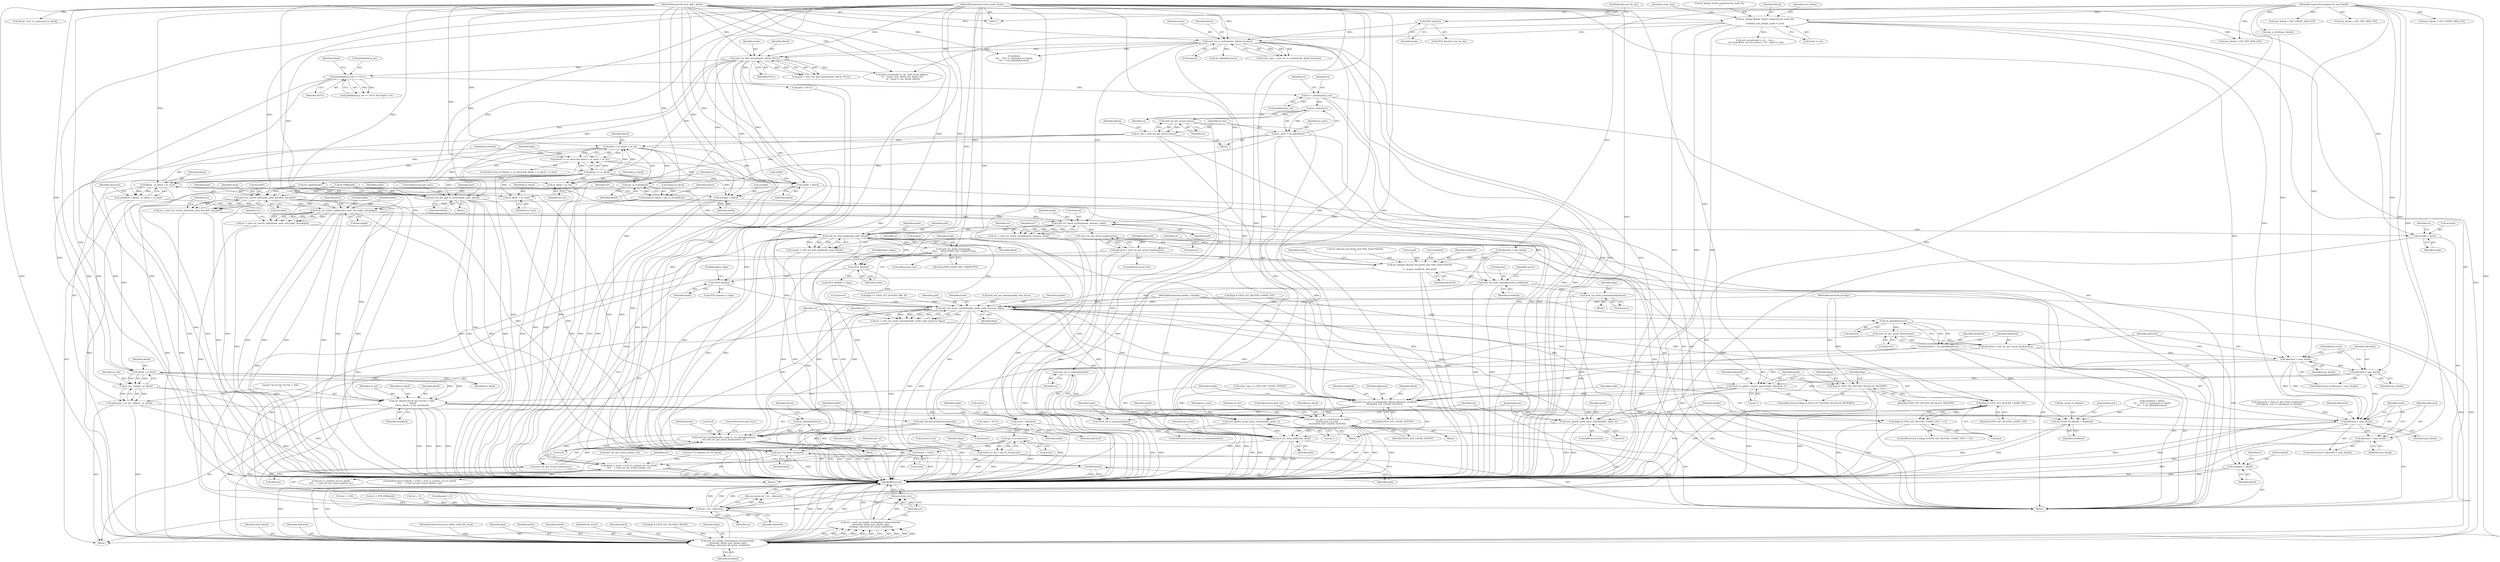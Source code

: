 digraph "0_linux_744692dc059845b2a3022119871846e74d4f6e11@array" {
"1000290" [label="(Call,ex = path[depth].p_ext)"];
"1000257" [label="(Call,path[depth].p_ext == NULL)"];
"1000235" [label="(Call,ext4_ext_find_extent(inode, iblock, NULL))"];
"1000178" [label="(Call,ext4_ext_in_cache(inode, iblock, &newex))"];
"1000160" [label="(Call,EXT4_I(inode))"];
"1000129" [label="(MethodParameterIn,struct inode *inode)"];
"1000169" [label="(Call,ext_debug(\"blocks %u/%u requested for inode %lu\n\",\n\t\t\tiblock, max_blocks, inode->i_ino))"];
"1000130" [label="(MethodParameterIn,ext4_lblk_t iblock)"];
"1000131" [label="(MethodParameterIn,unsigned int max_blocks)"];
"1000310" [label="(Call,ext_pblock(ex))"];
"1000308" [label="(Call,ee_start = ext_pblock(ex))"];
"1000330" [label="(Call,iblock - ee_block + ee_start)"];
"1000328" [label="(Call,newblock = iblock - ee_block + ee_start)"];
"1000342" [label="(Call,ext_debug(\"%u fit into %u:%d -> %llu\n\", iblock,\n\t\t\t\t\tee_block, ee_len, newblock))"];
"1000353" [label="(Call,ext4_ext_put_in_cache(inode, ee_block,\n\t\t\t\t\t\t\tee_len, ee_start,\n\t\t\t\t\t\t\tEXT4_EXT_CACHE_EXTENT))"];
"1000714" [label="(Call,ext4_ext_show_leaf(inode, path))"];
"1000737" [label="(Call,ext4_ext_drop_refs(path))"];
"1000739" [label="(Call,kfree(path))"];
"1000362" [label="(Call,ext4_ext_handle_uninitialized_extents(handle,\n\t\t\t\t\tinode, iblock, max_blocks, path,\n\t\t\t\t\tflags, allocated, bh_result, newblock))"];
"1000360" [label="(Call,ret = ext4_ext_handle_uninitialized_extents(handle,\n\t\t\t\t\tinode, iblock, max_blocks, path,\n\t\t\t\t\tflags, allocated, bh_result, newblock))"];
"1000372" [label="(Return,return ret;)"];
"1000728" [label="(Call,bh_result->b_blocknr = newblock)"];
"1000339" [label="(Call,iblock - ee_block)"];
"1000337" [label="(Call,ee_len - (iblock - ee_block))"];
"1000335" [label="(Call,allocated = ee_len - (iblock - ee_block))"];
"1000708" [label="(Call,allocated > max_blocks)"];
"1000711" [label="(Call,allocated = max_blocks)"];
"1000742" [label="(Call,err ? err : allocated)"];
"1000741" [label="(Return,return err ? err : allocated;)"];
"1000332" [label="(Call,ee_block + ee_start)"];
"1000315" [label="(Call,ext4_ext_get_actual_len(ex))"];
"1000313" [label="(Call,ee_len = ext4_ext_get_actual_len(ex))"];
"1000322" [label="(Call,iblock < ee_block + ee_len)"];
"1000318" [label="(Call,iblock >= ee_block && iblock < ee_block + ee_len)"];
"1000381" [label="(Call,ext4_ext_put_gap_in_cache(inode, path, iblock))"];
"1000386" [label="(Call,ar.lleft = iblock)"];
"1000393" [label="(Call,ext4_ext_search_left(inode, path, &ar.lleft, &ar.pleft))"];
"1000391" [label="(Call,err = ext4_ext_search_left(inode, path, &ar.lleft, &ar.pleft))"];
"1000414" [label="(Call,ext4_ext_search_right(inode, path, &ar.lright, &ar.pright))"];
"1000412" [label="(Call,err = ext4_ext_search_right(inode, path, &ar.lright, &ar.pright))"];
"1000466" [label="(Call,ext4_ext_check_overlap(inode, &newex, path))"];
"1000464" [label="(Call,err = ext4_ext_check_overlap(inode, &newex, path))"];
"1000475" [label="(Call,ext4_ext_get_actual_len(&newex))"];
"1000473" [label="(Call,allocated = ext4_ext_get_actual_len(&newex))"];
"1000500" [label="(Call,ar.len = allocated)"];
"1000548" [label="(Call,cpu_to_le16(ar.len))"];
"1000544" [label="(Call,newex.ee_len = cpu_to_le16(ar.len))"];
"1000595" [label="(Call,iblock + ar.len > le32_to_cpu(last_ex->ee_block)\n\t\t\t\t\t    + ext4_ext_get_actual_len(last_ex))"];
"1000596" [label="(Call,iblock + ar.len)"];
"1000533" [label="(Call,ext_debug(\"allocate new block: goal %llu, found %llu/%u\n\",\n\t\t  ar.goal, newblock, allocated))"];
"1000540" [label="(Call,ext4_ext_store_pblock(&newex, newblock))"];
"1000557" [label="(Call,ext4_ext_mark_uninitialized(&newex))"];
"1000633" [label="(Call,ext4_ext_insert_extent(handle, inode, path, &newex, flags))"];
"1000631" [label="(Call,err = ext4_ext_insert_extent(handle, inode, path, &newex, flags))"];
"1000643" [label="(Call,ext4_discard_preallocations(inode))"];
"1000645" [label="(Call,ext4_free_blocks(handle, inode, 0, ext_pblock(&newex),\n\t\t\t\t ext4_ext_get_actual_len(&newex), 0))"];
"1000649" [label="(Call,ext_pblock(&newex))"];
"1000652" [label="(Call,ext4_ext_get_actual_len(&newex))"];
"1000659" [label="(Call,ext_pblock(&newex))"];
"1000657" [label="(Call,newblock = ext_pblock(&newex))"];
"1000691" [label="(Call,ext4_ext_put_in_cache(inode, iblock, allocated, newblock,\n\t\t\t\t\t\tEXT4_EXT_CACHE_EXTENT))"];
"1000697" [label="(Call,ext4_update_inode_fsync_trans(handle, inode, 1))"];
"1000664" [label="(Call,ext4_ext_get_actual_len(&newex))"];
"1000662" [label="(Call,allocated = ext4_ext_get_actual_len(&newex))"];
"1000668" [label="(Call,allocated > max_blocks)"];
"1000671" [label="(Call,allocated = max_blocks)"];
"1000680" [label="(Call,ext4_da_update_reserve_space(inode, allocated, 1))"];
"1000702" [label="(Call,ext4_update_inode_fsync_trans(handle, inode, 0))"];
"1000677" [label="(Call,flags & EXT4_GET_BLOCKS_DELALLOC_RESERVE)"];
"1000686" [label="(Call,flags & EXT4_GET_BLOCKS_UNINIT_EXT)"];
"1000685" [label="(Call,(flags & EXT4_GET_BLOCKS_UNINIT_EXT) == 0)"];
"1000482" [label="(Call,ar.inode = inode)"];
"1000491" [label="(Call,ext4_ext_find_goal(inode, path, iblock))"];
"1000487" [label="(Call,ar.goal = ext4_ext_find_goal(inode, path, iblock))"];
"1000495" [label="(Call,ar.logical = iblock)"];
"1000573" [label="(Call,ext4_set_inode_state(inode,\n \t\t\t\t\t\t     EXT4_STATE_DIO_UNWRITTEN))"];
"1000580" [label="(Call,EXT4_I(inode))"];
"1000610" [label="(Call,EXT4_I(inode))"];
"1000407" [label="(Call,ar.lright = iblock)"];
"1000456" [label="(Call,cpu_to_le32(iblock))"];
"1000452" [label="(Call,newex.ee_block = cpu_to_le32(iblock))"];
"1000324" [label="(Call,ee_block + ee_len)"];
"1000350" [label="(Call,ext4_ext_is_uninitialized(ex))"];
"1000349" [label="(Call,!ext4_ext_is_uninitialized(ex))"];
"1000697" [label="(Call,ext4_update_inode_fsync_trans(handle, inode, 1))"];
"1000678" [label="(Identifier,flags)"];
"1000611" [label="(Identifier,inode)"];
"1000263" [label="(Identifier,NULL)"];
"1000612" [label="(FieldIdentifier,i_flags)"];
"1000501" [label="(Call,ar.len)"];
"1000598" [label="(Call,ar.len)"];
"1000357" [label="(Identifier,ee_start)"];
"1000644" [label="(Identifier,inode)"];
"1000673" [label="(Identifier,max_blocks)"];
"1000371" [label="(Identifier,newblock)"];
"1000393" [label="(Call,ext4_ext_search_left(inode, path, &ar.lleft, &ar.pleft))"];
"1000645" [label="(Call,ext4_free_blocks(handle, inode, 0, ext_pblock(&newex),\n\t\t\t\t ext4_ext_get_actual_len(&newex), 0))"];
"1000161" [label="(Identifier,inode)"];
"1000707" [label="(ControlStructure,if (allocated > max_blocks))"];
"1000384" [label="(Identifier,iblock)"];
"1000392" [label="(Identifier,err)"];
"1000257" [label="(Call,path[depth].p_ext == NULL)"];
"1000482" [label="(Call,ar.inode = inode)"];
"1000320" [label="(Identifier,iblock)"];
"1000484" [label="(Identifier,ar)"];
"1000604" [label="(Identifier,last_ex)"];
"1000538" [label="(Identifier,newblock)"];
"1000639" [label="(Identifier,flags)"];
"1000176" [label="(Call,cache_type = ext4_ext_in_cache(inode, iblock, &newex))"];
"1000360" [label="(Call,ret = ext4_ext_handle_uninitialized_extents(handle,\n\t\t\t\t\tinode, iblock, max_blocks, path,\n\t\t\t\t\tflags, allocated, bh_result, newblock))"];
"1000682" [label="(Identifier,allocated)"];
"1000686" [label="(Call,flags & EXT4_GET_BLOCKS_UNINIT_EXT)"];
"1000179" [label="(Identifier,inode)"];
"1000394" [label="(Identifier,inode)"];
"1000542" [label="(Identifier,newex)"];
"1000654" [label="(Identifier,newex)"];
"1000656" [label="(ControlStructure,goto out2;)"];
"1000291" [label="(Identifier,ex)"];
"1000437" [label="(Call,max_blocks = EXT_INIT_MAX_LEN)"];
"1000292" [label="(Call,path[depth].p_ext)"];
"1000691" [label="(Call,ext4_ext_put_in_cache(inode, iblock, allocated, newblock,\n\t\t\t\t\t\tEXT4_EXT_CACHE_EXTENT))"];
"1000473" [label="(Call,allocated = ext4_ext_get_actual_len(&newex))"];
"1000377" [label="(Identifier,flags)"];
"1000609" [label="(Call,EXT4_I(inode)->i_flags)"];
"1000407" [label="(Call,ar.lright = iblock)"];
"1000698" [label="(Identifier,handle)"];
"1000704" [label="(Identifier,inode)"];
"1000345" [label="(Identifier,ee_block)"];
"1000134" [label="(Block,)"];
"1000391" [label="(Call,err = ext4_ext_search_left(inode, path, &ar.lleft, &ar.pleft))"];
"1000390" [label="(Identifier,iblock)"];
"1000396" [label="(Call,&ar.lleft)"];
"1000471" [label="(ControlStructure,if (err))"];
"1000504" [label="(Identifier,allocated)"];
"1000699" [label="(Identifier,inode)"];
"1000689" [label="(Literal,0)"];
"1000366" [label="(Identifier,max_blocks)"];
"1000426" [label="(Identifier,err)"];
"1000278" [label="(Call,err = -EIO)"];
"1000172" [label="(Identifier,max_blocks)"];
"1000677" [label="(Call,flags & EXT4_GET_BLOCKS_DELALLOC_RESERVE)"];
"1000344" [label="(Identifier,iblock)"];
"1000703" [label="(Identifier,handle)"];
"1000369" [label="(Identifier,allocated)"];
"1000582" [label="(FieldIdentifier,i_flags)"];
"1000487" [label="(Call,ar.goal = ext4_ext_find_goal(inode, path, iblock))"];
"1000349" [label="(Call,!ext4_ext_is_uninitialized(ex))"];
"1000652" [label="(Call,ext4_ext_get_actual_len(&newex))"];
"1000327" [label="(Block,)"];
"1000663" [label="(Identifier,allocated)"];
"1000534" [label="(Literal,\"allocate new block: goal %llu, found %llu/%u\n\")"];
"1000356" [label="(Identifier,ee_len)"];
"1000508" [label="(Identifier,inode)"];
"1000479" [label="(Call,allocated = max_blocks)"];
"1000495" [label="(Call,ar.logical = iblock)"];
"1000716" [label="(Identifier,path)"];
"1000380" [label="(Block,)"];
"1000540" [label="(Call,ext4_ext_store_pblock(&newex, newblock))"];
"1000549" [label="(Call,ar.len)"];
"1000449" [label="(Call,max_blocks = EXT_UNINIT_MAX_LEN)"];
"1000594" [label="(ControlStructure,if (iblock + ar.len > le32_to_cpu(last_ex->ee_block)\n\t\t\t\t\t    + ext4_ext_get_actual_len(last_ex)))"];
"1000580" [label="(Call,EXT4_I(inode))"];
"1000361" [label="(Identifier,ret)"];
"1000493" [label="(Identifier,path)"];
"1000657" [label="(Call,newblock = ext_pblock(&newex))"];
"1000676" [label="(ControlStructure,if (flags & EXT4_GET_BLOCKS_DELALLOC_RESERVE))"];
"1000702" [label="(Call,ext4_update_inode_fsync_trans(handle, inode, 0))"];
"1000497" [label="(Identifier,ar)"];
"1000595" [label="(Call,iblock + ar.len > le32_to_cpu(last_ex->ee_block)\n\t\t\t\t\t    + ext4_ext_get_actual_len(last_ex))"];
"1000382" [label="(Identifier,inode)"];
"1000430" [label="(Call,max_blocks > EXT_INIT_MAX_LEN)"];
"1000736" [label="(Block,)"];
"1000340" [label="(Identifier,iblock)"];
"1000373" [label="(Identifier,ret)"];
"1000693" [label="(Identifier,iblock)"];
"1000732" [label="(Identifier,newblock)"];
"1000243" [label="(Call,err = PTR_ERR(path))"];
"1000649" [label="(Call,ext_pblock(&newex))"];
"1000475" [label="(Call,ext4_ext_get_actual_len(&newex))"];
"1000132" [label="(MethodParameterIn,struct buffer_head *bh_result)"];
"1000679" [label="(Identifier,EXT4_GET_BLOCKS_DELALLOC_RESERVE)"];
"1000636" [label="(Identifier,path)"];
"1000177" [label="(Identifier,cache_type)"];
"1000328" [label="(Call,newblock = iblock - ee_block + ee_start)"];
"1000687" [label="(Identifier,flags)"];
"1000635" [label="(Identifier,inode)"];
"1000499" [label="(Identifier,iblock)"];
"1000669" [label="(Identifier,allocated)"];
"1000170" [label="(Literal,\"blocks %u/%u requested for inode %lu\n\")"];
"1000339" [label="(Call,iblock - ee_block)"];
"1000236" [label="(Identifier,inode)"];
"1000647" [label="(Identifier,inode)"];
"1000541" [label="(Call,&newex)"];
"1000660" [label="(Call,&newex)"];
"1000309" [label="(Identifier,ee_start)"];
"1000535" [label="(Call,ar.goal)"];
"1000367" [label="(Identifier,path)"];
"1000456" [label="(Call,cpu_to_le32(iblock))"];
"1000681" [label="(Identifier,inode)"];
"1000574" [label="(Identifier,inode)"];
"1000671" [label="(Call,allocated = max_blocks)"];
"1000299" [label="(Block,)"];
"1000364" [label="(Identifier,inode)"];
"1000290" [label="(Call,ex = path[depth].p_ext)"];
"1000714" [label="(Call,ext4_ext_show_leaf(inode, path))"];
"1000329" [label="(Identifier,newblock)"];
"1000131" [label="(MethodParameterIn,unsigned int max_blocks)"];
"1000205" [label="(Call,newblock = iblock\n\t\t\t\t   - le32_to_cpu(newex.ee_block)\n\t\t\t\t   + ext_pblock(&newex))"];
"1000709" [label="(Identifier,allocated)"];
"1000742" [label="(Call,err ? err : allocated)"];
"1000412" [label="(Call,err = ext4_ext_search_right(inode, path, &ar.lright, &ar.pright))"];
"1000464" [label="(Call,err = ext4_ext_check_overlap(inode, &newex, path))"];
"1000363" [label="(Identifier,handle)"];
"1000318" [label="(Call,iblock >= ee_block && iblock < ee_block + ee_len)"];
"1000417" [label="(Call,&ar.lright)"];
"1000530" [label="(Call,!newblock)"];
"1000323" [label="(Identifier,iblock)"];
"1000523" [label="(Call,ext4_mb_new_blocks(handle, &ar, &err))"];
"1000350" [label="(Call,ext4_ext_is_uninitialized(ex))"];
"1000483" [label="(Call,ar.inode)"];
"1000572" [label="(ControlStructure,else)"];
"1000381" [label="(Call,ext4_ext_put_gap_in_cache(inode, path, iblock))"];
"1000385" [label="(ControlStructure,goto out2;)"];
"1000695" [label="(Identifier,newblock)"];
"1000359" [label="(ControlStructure,goto out;)"];
"1000346" [label="(Identifier,ee_len)"];
"1000411" [label="(Identifier,iblock)"];
"1000233" [label="(Call,path = ext4_ext_find_extent(inode, iblock, NULL))"];
"1000746" [label="(MethodReturn,int)"];
"1000715" [label="(Identifier,inode)"];
"1000597" [label="(Identifier,iblock)"];
"1000343" [label="(Literal,\"%u fit into %u:%d -> %llu\n\")"];
"1000575" [label="(Identifier,EXT4_STATE_DIO_UNWRITTEN)"];
"1000313" [label="(Call,ee_len = ext4_ext_get_actual_len(ex))"];
"1000452" [label="(Call,newex.ee_block = cpu_to_le32(iblock))"];
"1000557" [label="(Call,ext4_ext_mark_uninitialized(&newex))"];
"1000488" [label="(Call,ar.goal)"];
"1000579" [label="(Call,EXT4_I(inode)->i_flags)"];
"1000362" [label="(Call,ext4_ext_handle_uninitialized_extents(handle,\n\t\t\t\t\tinode, iblock, max_blocks, path,\n\t\t\t\t\tflags, allocated, bh_result, newblock))"];
"1000643" [label="(Call,ext4_discard_preallocations(inode))"];
"1000207" [label="(Call,iblock\n\t\t\t\t   - le32_to_cpu(newex.ee_block)\n\t\t\t\t   + ext_pblock(&newex))"];
"1000235" [label="(Call,ext4_ext_find_extent(inode, iblock, NULL))"];
"1000596" [label="(Call,iblock + ar.len)"];
"1000237" [label="(Identifier,iblock)"];
"1000332" [label="(Call,ee_block + ee_start)"];
"1000743" [label="(Identifier,err)"];
"1000421" [label="(Call,&ar.pright)"];
"1000298" [label="(Identifier,ex)"];
"1000333" [label="(Identifier,ee_block)"];
"1000468" [label="(Call,&newex)"];
"1000342" [label="(Call,ext_debug(\"%u fit into %u:%d -> %llu\n\", iblock,\n\t\t\t\t\tee_block, ee_len, newblock))"];
"1000474" [label="(Identifier,allocated)"];
"1000387" [label="(Call,ar.lleft)"];
"1000646" [label="(Identifier,handle)"];
"1000400" [label="(Call,&ar.pleft)"];
"1000634" [label="(Identifier,handle)"];
"1000160" [label="(Call,EXT4_I(inode))"];
"1000268" [label="(Call,ext4_error(inode->i_sb, \"bad extent address \"\n\t\t\t   \"inode: %lu, iblock: %d, depth: %d\",\n\t\t\t   inode->i_ino, iblock, depth))"];
"1000354" [label="(Identifier,inode)"];
"1000240" [label="(Call,IS_ERR(path))"];
"1000217" [label="(Call,allocated = ext4_ext_get_actual_len(&newex) -\n\t\t\t\t\t(iblock - le32_to_cpu(newex.ee_block)))"];
"1000324" [label="(Call,ee_block + ee_len)"];
"1000688" [label="(Identifier,EXT4_GET_BLOCKS_UNINIT_EXT)"];
"1000739" [label="(Call,kfree(path))"];
"1000470" [label="(Identifier,path)"];
"1000129" [label="(MethodParameterIn,struct inode *inode)"];
"1000128" [label="(MethodParameterIn,handle_t *handle)"];
"1000667" [label="(ControlStructure,if (allocated > max_blocks))"];
"1000352" [label="(Block,)"];
"1000370" [label="(Identifier,bh_result)"];
"1000659" [label="(Call,ext_pblock(&newex))"];
"1000494" [label="(Identifier,iblock)"];
"1000492" [label="(Identifier,inode)"];
"1000457" [label="(Identifier,iblock)"];
"1000311" [label="(Identifier,ex)"];
"1000690" [label="(Block,)"];
"1000201" [label="(Call,cache_type == EXT4_EXT_CACHE_EXTENT)"];
"1000413" [label="(Identifier,err)"];
"1000315" [label="(Call,ext4_ext_get_actual_len(ex))"];
"1000708" [label="(Call,allocated > max_blocks)"];
"1000317" [label="(ControlStructure,if (iblock >= ee_block && iblock < ee_block + ee_len))"];
"1000606" [label="(Call,ext4_ext_get_actual_len(last_ex))"];
"1000622" [label="(Call,ext4_error(inode->i_sb, __func__,\n\t\t\t\t\"inode#%lu, eh->eh_entries = 0!\", inode->i_ino))"];
"1000130" [label="(MethodParameterIn,ext4_lblk_t iblock)"];
"1000711" [label="(Call,allocated = max_blocks)"];
"1000741" [label="(Return,return err ? err : allocated;)"];
"1000395" [label="(Identifier,path)"];
"1000169" [label="(Call,ext_debug(\"blocks %u/%u requested for inode %lu\n\",\n\t\t\tiblock, max_blocks, inode->i_ino))"];
"1000641" [label="(Identifier,err)"];
"1000496" [label="(Call,ar.logical)"];
"1000247" [label="(Call,path = NULL)"];
"1000642" [label="(Block,)"];
"1000558" [label="(Call,&newex)"];
"1000256" [label="(Call,path[depth].p_ext == NULL && depth != 0)"];
"1000668" [label="(Call,allocated > max_blocks)"];
"1000136" [label="(Call,*path = NULL)"];
"1000712" [label="(Identifier,allocated)"];
"1000692" [label="(Identifier,inode)"];
"1000648" [label="(Literal,0)"];
"1000358" [label="(Identifier,EXT4_EXT_CACHE_EXTENT)"];
"1000553" [label="(Call,flags & EXT4_GET_BLOCKS_UNINIT_EXT)"];
"1000181" [label="(Call,&newex)"];
"1000314" [label="(Identifier,ee_len)"];
"1000713" [label="(Identifier,max_blocks)"];
"1000545" [label="(Call,newex.ee_len)"];
"1000330" [label="(Call,iblock - ee_block + ee_start)"];
"1000338" [label="(Identifier,ee_len)"];
"1000737" [label="(Call,ext4_ext_drop_refs(path))"];
"1000322" [label="(Call,iblock < ee_block + ee_len)"];
"1000729" [label="(Call,bh_result->b_blocknr)"];
"1000159" [label="(Call,EXT4_I(inode)->cur_aio_dio)"];
"1000443" [label="(Call,max_blocks > EXT_UNINIT_MAX_LEN)"];
"1000472" [label="(Identifier,err)"];
"1000348" [label="(ControlStructure,if (!ext4_ext_is_uninitialized(ex)))"];
"1000655" [label="(Literal,0)"];
"1000738" [label="(Identifier,path)"];
"1000310" [label="(Call,ext_pblock(ex))"];
"1000650" [label="(Call,&newex)"];
"1000466" [label="(Call,ext4_ext_check_overlap(inode, &newex, path))"];
"1000633" [label="(Call,ext4_ext_insert_extent(handle, inode, path, &newex, flags))"];
"1000467" [label="(Identifier,inode)"];
"1000700" [label="(Literal,1)"];
"1000325" [label="(Identifier,ee_block)"];
"1000180" [label="(Identifier,iblock)"];
"1000581" [label="(Identifier,inode)"];
"1000223" [label="(Call,iblock - le32_to_cpu(newex.ee_block))"];
"1000728" [label="(Call,bh_result->b_blocknr = newblock)"];
"1000453" [label="(Call,newex.ee_block)"];
"1000253" [label="(Call,ext_depth(inode))"];
"1000665" [label="(Call,&newex)"];
"1000351" [label="(Identifier,ex)"];
"1000460" [label="(Identifier,newex)"];
"1000476" [label="(Call,&newex)"];
"1000680" [label="(Call,ext4_da_update_reserve_space(inode, allocated, 1))"];
"1000653" [label="(Call,&newex)"];
"1000486" [label="(Identifier,inode)"];
"1000543" [label="(Identifier,newblock)"];
"1000683" [label="(Literal,1)"];
"1000546" [label="(Identifier,newex)"];
"1000491" [label="(Call,ext4_ext_find_goal(inode, path, iblock))"];
"1000601" [label="(Call,le32_to_cpu(last_ex->ee_block)\n\t\t\t\t\t    + ext4_ext_get_actual_len(last_ex))"];
"1000705" [label="(Literal,0)"];
"1000539" [label="(Identifier,allocated)"];
"1000331" [label="(Identifier,iblock)"];
"1000326" [label="(Identifier,ee_len)"];
"1000386" [label="(Call,ar.lleft = iblock)"];
"1000265" [label="(Identifier,depth)"];
"1000745" [label="(Identifier,allocated)"];
"1000365" [label="(Identifier,iblock)"];
"1000554" [label="(Identifier,flags)"];
"1000162" [label="(FieldIdentifier,cur_aio_dio)"];
"1000415" [label="(Identifier,inode)"];
"1000696" [label="(Identifier,EXT4_EXT_CACHE_EXTENT)"];
"1000562" [label="(Identifier,flags)"];
"1000706" [label="(JumpTarget,out:)"];
"1000416" [label="(Identifier,path)"];
"1000465" [label="(Identifier,err)"];
"1000637" [label="(Call,&newex)"];
"1000500" [label="(Call,ar.len = allocated)"];
"1000214" [label="(Call,ext_pblock(&newex))"];
"1000664" [label="(Call,ext4_ext_get_actual_len(&newex))"];
"1000675" [label="(Identifier,bh_result)"];
"1000672" [label="(Identifier,allocated)"];
"1000662" [label="(Call,allocated = ext4_ext_get_actual_len(&newex))"];
"1000334" [label="(Identifier,ee_start)"];
"1000701" [label="(ControlStructure,else)"];
"1000383" [label="(Identifier,path)"];
"1000556" [label="(Block,)"];
"1000489" [label="(Identifier,ar)"];
"1000602" [label="(Call,le32_to_cpu(last_ex->ee_block))"];
"1000685" [label="(Call,(flags & EXT4_GET_BLOCKS_UNINIT_EXT) == 0)"];
"1000670" [label="(Identifier,max_blocks)"];
"1000502" [label="(Identifier,ar)"];
"1000258" [label="(Call,path[depth].p_ext)"];
"1000133" [label="(MethodParameterIn,int flags)"];
"1000408" [label="(Call,ar.lright)"];
"1000372" [label="(Return,return ret;)"];
"1000178" [label="(Call,ext4_ext_in_cache(inode, iblock, &newex))"];
"1000533" [label="(Call,ext_debug(\"allocate new block: goal %llu, found %llu/%u\n\",\n\t\t  ar.goal, newblock, allocated))"];
"1000341" [label="(Identifier,ee_block)"];
"1000631" [label="(Call,err = ext4_ext_insert_extent(handle, inode, path, &newex, flags))"];
"1000462" [label="(Call,cpu_to_le16(max_blocks))"];
"1000173" [label="(Call,inode->i_ino)"];
"1000632" [label="(Identifier,err)"];
"1000658" [label="(Identifier,newblock)"];
"1000694" [label="(Identifier,allocated)"];
"1000548" [label="(Call,cpu_to_le16(ar.len))"];
"1000238" [label="(Identifier,NULL)"];
"1000733" [label="(JumpTarget,out2:)"];
"1000544" [label="(Call,newex.ee_len = cpu_to_le16(ar.len))"];
"1000308" [label="(Call,ee_start = ext_pblock(ex))"];
"1000573" [label="(Call,ext4_set_inode_state(inode,\n \t\t\t\t\t\t     EXT4_STATE_DIO_UNWRITTEN))"];
"1000347" [label="(Identifier,newblock)"];
"1000337" [label="(Call,ee_len - (iblock - ee_block))"];
"1000355" [label="(Identifier,ee_block)"];
"1000335" [label="(Call,allocated = ee_len - (iblock - ee_block))"];
"1000145" [label="(Call,err = 0)"];
"1000193" [label="(Call,flags & EXT4_GET_BLOCKS_CREATE)"];
"1000414" [label="(Call,ext4_ext_search_right(inode, path, &ar.lright, &ar.pright))"];
"1000316" [label="(Identifier,ex)"];
"1000319" [label="(Call,iblock >= ee_block)"];
"1000710" [label="(Identifier,max_blocks)"];
"1000152" [label="(Call,allocated = 0)"];
"1000718" [label="(Identifier,bh_result)"];
"1000353" [label="(Call,ext4_ext_put_in_cache(inode, ee_block,\n\t\t\t\t\t\t\tee_len, ee_start,\n\t\t\t\t\t\t\tEXT4_EXT_CACHE_EXTENT))"];
"1000336" [label="(Identifier,allocated)"];
"1000561" [label="(Call,flags == EXT4_GET_BLOCKS_PRE_IO)"];
"1000684" [label="(ControlStructure,if ((flags & EXT4_GET_BLOCKS_UNINIT_EXT) == 0))"];
"1000744" [label="(Identifier,err)"];
"1000171" [label="(Identifier,iblock)"];
"1000610" [label="(Call,EXT4_I(inode))"];
"1000368" [label="(Identifier,flags)"];
"1000740" [label="(Identifier,path)"];
"1000405" [label="(Identifier,err)"];
"1000290" -> "1000134"  [label="AST: "];
"1000290" -> "1000292"  [label="CFG: "];
"1000291" -> "1000290"  [label="AST: "];
"1000292" -> "1000290"  [label="AST: "];
"1000298" -> "1000290"  [label="CFG: "];
"1000290" -> "1000746"  [label="DDG: "];
"1000290" -> "1000746"  [label="DDG: "];
"1000257" -> "1000290"  [label="DDG: "];
"1000290" -> "1000310"  [label="DDG: "];
"1000257" -> "1000256"  [label="AST: "];
"1000257" -> "1000263"  [label="CFG: "];
"1000258" -> "1000257"  [label="AST: "];
"1000263" -> "1000257"  [label="AST: "];
"1000265" -> "1000257"  [label="CFG: "];
"1000256" -> "1000257"  [label="CFG: "];
"1000257" -> "1000746"  [label="DDG: "];
"1000257" -> "1000746"  [label="DDG: "];
"1000257" -> "1000256"  [label="DDG: "];
"1000257" -> "1000256"  [label="DDG: "];
"1000235" -> "1000257"  [label="DDG: "];
"1000235" -> "1000233"  [label="AST: "];
"1000235" -> "1000238"  [label="CFG: "];
"1000236" -> "1000235"  [label="AST: "];
"1000237" -> "1000235"  [label="AST: "];
"1000238" -> "1000235"  [label="AST: "];
"1000233" -> "1000235"  [label="CFG: "];
"1000235" -> "1000746"  [label="DDG: "];
"1000235" -> "1000746"  [label="DDG: "];
"1000235" -> "1000233"  [label="DDG: "];
"1000235" -> "1000233"  [label="DDG: "];
"1000235" -> "1000233"  [label="DDG: "];
"1000178" -> "1000235"  [label="DDG: "];
"1000178" -> "1000235"  [label="DDG: "];
"1000129" -> "1000235"  [label="DDG: "];
"1000130" -> "1000235"  [label="DDG: "];
"1000235" -> "1000247"  [label="DDG: "];
"1000235" -> "1000253"  [label="DDG: "];
"1000235" -> "1000268"  [label="DDG: "];
"1000235" -> "1000319"  [label="DDG: "];
"1000235" -> "1000381"  [label="DDG: "];
"1000235" -> "1000386"  [label="DDG: "];
"1000235" -> "1000407"  [label="DDG: "];
"1000235" -> "1000456"  [label="DDG: "];
"1000178" -> "1000176"  [label="AST: "];
"1000178" -> "1000181"  [label="CFG: "];
"1000179" -> "1000178"  [label="AST: "];
"1000180" -> "1000178"  [label="AST: "];
"1000181" -> "1000178"  [label="AST: "];
"1000176" -> "1000178"  [label="CFG: "];
"1000178" -> "1000746"  [label="DDG: "];
"1000178" -> "1000746"  [label="DDG: "];
"1000178" -> "1000746"  [label="DDG: "];
"1000178" -> "1000176"  [label="DDG: "];
"1000178" -> "1000176"  [label="DDG: "];
"1000178" -> "1000176"  [label="DDG: "];
"1000160" -> "1000178"  [label="DDG: "];
"1000129" -> "1000178"  [label="DDG: "];
"1000169" -> "1000178"  [label="DDG: "];
"1000130" -> "1000178"  [label="DDG: "];
"1000178" -> "1000207"  [label="DDG: "];
"1000178" -> "1000214"  [label="DDG: "];
"1000178" -> "1000466"  [label="DDG: "];
"1000178" -> "1000714"  [label="DDG: "];
"1000160" -> "1000159"  [label="AST: "];
"1000160" -> "1000161"  [label="CFG: "];
"1000161" -> "1000160"  [label="AST: "];
"1000162" -> "1000160"  [label="CFG: "];
"1000129" -> "1000160"  [label="DDG: "];
"1000129" -> "1000127"  [label="AST: "];
"1000129" -> "1000746"  [label="DDG: "];
"1000129" -> "1000253"  [label="DDG: "];
"1000129" -> "1000353"  [label="DDG: "];
"1000129" -> "1000362"  [label="DDG: "];
"1000129" -> "1000381"  [label="DDG: "];
"1000129" -> "1000393"  [label="DDG: "];
"1000129" -> "1000414"  [label="DDG: "];
"1000129" -> "1000466"  [label="DDG: "];
"1000129" -> "1000482"  [label="DDG: "];
"1000129" -> "1000491"  [label="DDG: "];
"1000129" -> "1000573"  [label="DDG: "];
"1000129" -> "1000580"  [label="DDG: "];
"1000129" -> "1000610"  [label="DDG: "];
"1000129" -> "1000633"  [label="DDG: "];
"1000129" -> "1000643"  [label="DDG: "];
"1000129" -> "1000645"  [label="DDG: "];
"1000129" -> "1000680"  [label="DDG: "];
"1000129" -> "1000691"  [label="DDG: "];
"1000129" -> "1000697"  [label="DDG: "];
"1000129" -> "1000702"  [label="DDG: "];
"1000129" -> "1000714"  [label="DDG: "];
"1000169" -> "1000134"  [label="AST: "];
"1000169" -> "1000173"  [label="CFG: "];
"1000170" -> "1000169"  [label="AST: "];
"1000171" -> "1000169"  [label="AST: "];
"1000172" -> "1000169"  [label="AST: "];
"1000173" -> "1000169"  [label="AST: "];
"1000177" -> "1000169"  [label="CFG: "];
"1000169" -> "1000746"  [label="DDG: "];
"1000169" -> "1000746"  [label="DDG: "];
"1000169" -> "1000746"  [label="DDG: "];
"1000130" -> "1000169"  [label="DDG: "];
"1000131" -> "1000169"  [label="DDG: "];
"1000169" -> "1000268"  [label="DDG: "];
"1000169" -> "1000362"  [label="DDG: "];
"1000169" -> "1000430"  [label="DDG: "];
"1000169" -> "1000622"  [label="DDG: "];
"1000169" -> "1000708"  [label="DDG: "];
"1000130" -> "1000127"  [label="AST: "];
"1000130" -> "1000746"  [label="DDG: "];
"1000130" -> "1000207"  [label="DDG: "];
"1000130" -> "1000223"  [label="DDG: "];
"1000130" -> "1000268"  [label="DDG: "];
"1000130" -> "1000319"  [label="DDG: "];
"1000130" -> "1000322"  [label="DDG: "];
"1000130" -> "1000330"  [label="DDG: "];
"1000130" -> "1000339"  [label="DDG: "];
"1000130" -> "1000342"  [label="DDG: "];
"1000130" -> "1000362"  [label="DDG: "];
"1000130" -> "1000381"  [label="DDG: "];
"1000130" -> "1000386"  [label="DDG: "];
"1000130" -> "1000407"  [label="DDG: "];
"1000130" -> "1000456"  [label="DDG: "];
"1000130" -> "1000491"  [label="DDG: "];
"1000130" -> "1000495"  [label="DDG: "];
"1000130" -> "1000595"  [label="DDG: "];
"1000130" -> "1000596"  [label="DDG: "];
"1000130" -> "1000691"  [label="DDG: "];
"1000131" -> "1000127"  [label="AST: "];
"1000131" -> "1000746"  [label="DDG: "];
"1000131" -> "1000362"  [label="DDG: "];
"1000131" -> "1000430"  [label="DDG: "];
"1000131" -> "1000437"  [label="DDG: "];
"1000131" -> "1000443"  [label="DDG: "];
"1000131" -> "1000449"  [label="DDG: "];
"1000131" -> "1000462"  [label="DDG: "];
"1000131" -> "1000479"  [label="DDG: "];
"1000131" -> "1000668"  [label="DDG: "];
"1000131" -> "1000671"  [label="DDG: "];
"1000131" -> "1000708"  [label="DDG: "];
"1000131" -> "1000711"  [label="DDG: "];
"1000310" -> "1000308"  [label="AST: "];
"1000310" -> "1000311"  [label="CFG: "];
"1000311" -> "1000310"  [label="AST: "];
"1000308" -> "1000310"  [label="CFG: "];
"1000310" -> "1000308"  [label="DDG: "];
"1000310" -> "1000315"  [label="DDG: "];
"1000308" -> "1000299"  [label="AST: "];
"1000309" -> "1000308"  [label="AST: "];
"1000314" -> "1000308"  [label="CFG: "];
"1000308" -> "1000746"  [label="DDG: "];
"1000308" -> "1000746"  [label="DDG: "];
"1000308" -> "1000330"  [label="DDG: "];
"1000308" -> "1000332"  [label="DDG: "];
"1000308" -> "1000353"  [label="DDG: "];
"1000330" -> "1000328"  [label="AST: "];
"1000330" -> "1000332"  [label="CFG: "];
"1000331" -> "1000330"  [label="AST: "];
"1000332" -> "1000330"  [label="AST: "];
"1000328" -> "1000330"  [label="CFG: "];
"1000330" -> "1000746"  [label="DDG: "];
"1000330" -> "1000328"  [label="DDG: "];
"1000330" -> "1000328"  [label="DDG: "];
"1000322" -> "1000330"  [label="DDG: "];
"1000319" -> "1000330"  [label="DDG: "];
"1000319" -> "1000330"  [label="DDG: "];
"1000330" -> "1000339"  [label="DDG: "];
"1000328" -> "1000327"  [label="AST: "];
"1000329" -> "1000328"  [label="AST: "];
"1000336" -> "1000328"  [label="CFG: "];
"1000328" -> "1000746"  [label="DDG: "];
"1000328" -> "1000342"  [label="DDG: "];
"1000342" -> "1000327"  [label="AST: "];
"1000342" -> "1000347"  [label="CFG: "];
"1000343" -> "1000342"  [label="AST: "];
"1000344" -> "1000342"  [label="AST: "];
"1000345" -> "1000342"  [label="AST: "];
"1000346" -> "1000342"  [label="AST: "];
"1000347" -> "1000342"  [label="AST: "];
"1000351" -> "1000342"  [label="CFG: "];
"1000342" -> "1000746"  [label="DDG: "];
"1000342" -> "1000746"  [label="DDG: "];
"1000342" -> "1000746"  [label="DDG: "];
"1000342" -> "1000746"  [label="DDG: "];
"1000339" -> "1000342"  [label="DDG: "];
"1000339" -> "1000342"  [label="DDG: "];
"1000337" -> "1000342"  [label="DDG: "];
"1000342" -> "1000353"  [label="DDG: "];
"1000342" -> "1000353"  [label="DDG: "];
"1000342" -> "1000362"  [label="DDG: "];
"1000342" -> "1000362"  [label="DDG: "];
"1000342" -> "1000728"  [label="DDG: "];
"1000353" -> "1000352"  [label="AST: "];
"1000353" -> "1000358"  [label="CFG: "];
"1000354" -> "1000353"  [label="AST: "];
"1000355" -> "1000353"  [label="AST: "];
"1000356" -> "1000353"  [label="AST: "];
"1000357" -> "1000353"  [label="AST: "];
"1000358" -> "1000353"  [label="AST: "];
"1000359" -> "1000353"  [label="CFG: "];
"1000353" -> "1000746"  [label="DDG: "];
"1000353" -> "1000746"  [label="DDG: "];
"1000353" -> "1000746"  [label="DDG: "];
"1000353" -> "1000746"  [label="DDG: "];
"1000353" -> "1000746"  [label="DDG: "];
"1000253" -> "1000353"  [label="DDG: "];
"1000201" -> "1000353"  [label="DDG: "];
"1000353" -> "1000714"  [label="DDG: "];
"1000714" -> "1000134"  [label="AST: "];
"1000714" -> "1000716"  [label="CFG: "];
"1000715" -> "1000714"  [label="AST: "];
"1000716" -> "1000714"  [label="AST: "];
"1000718" -> "1000714"  [label="CFG: "];
"1000714" -> "1000746"  [label="DDG: "];
"1000714" -> "1000746"  [label="DDG: "];
"1000714" -> "1000746"  [label="DDG: "];
"1000702" -> "1000714"  [label="DDG: "];
"1000697" -> "1000714"  [label="DDG: "];
"1000633" -> "1000714"  [label="DDG: "];
"1000240" -> "1000714"  [label="DDG: "];
"1000136" -> "1000714"  [label="DDG: "];
"1000714" -> "1000737"  [label="DDG: "];
"1000737" -> "1000736"  [label="AST: "];
"1000737" -> "1000738"  [label="CFG: "];
"1000738" -> "1000737"  [label="AST: "];
"1000740" -> "1000737"  [label="CFG: "];
"1000737" -> "1000746"  [label="DDG: "];
"1000247" -> "1000737"  [label="DDG: "];
"1000381" -> "1000737"  [label="DDG: "];
"1000491" -> "1000737"  [label="DDG: "];
"1000414" -> "1000737"  [label="DDG: "];
"1000633" -> "1000737"  [label="DDG: "];
"1000240" -> "1000737"  [label="DDG: "];
"1000136" -> "1000737"  [label="DDG: "];
"1000393" -> "1000737"  [label="DDG: "];
"1000737" -> "1000739"  [label="DDG: "];
"1000739" -> "1000736"  [label="AST: "];
"1000739" -> "1000740"  [label="CFG: "];
"1000740" -> "1000739"  [label="AST: "];
"1000743" -> "1000739"  [label="CFG: "];
"1000739" -> "1000746"  [label="DDG: "];
"1000739" -> "1000746"  [label="DDG: "];
"1000362" -> "1000360"  [label="AST: "];
"1000362" -> "1000371"  [label="CFG: "];
"1000363" -> "1000362"  [label="AST: "];
"1000364" -> "1000362"  [label="AST: "];
"1000365" -> "1000362"  [label="AST: "];
"1000366" -> "1000362"  [label="AST: "];
"1000367" -> "1000362"  [label="AST: "];
"1000368" -> "1000362"  [label="AST: "];
"1000369" -> "1000362"  [label="AST: "];
"1000370" -> "1000362"  [label="AST: "];
"1000371" -> "1000362"  [label="AST: "];
"1000360" -> "1000362"  [label="CFG: "];
"1000362" -> "1000746"  [label="DDG: "];
"1000362" -> "1000746"  [label="DDG: "];
"1000362" -> "1000746"  [label="DDG: "];
"1000362" -> "1000746"  [label="DDG: "];
"1000362" -> "1000746"  [label="DDG: "];
"1000362" -> "1000746"  [label="DDG: "];
"1000362" -> "1000746"  [label="DDG: "];
"1000362" -> "1000746"  [label="DDG: "];
"1000362" -> "1000746"  [label="DDG: "];
"1000362" -> "1000360"  [label="DDG: "];
"1000362" -> "1000360"  [label="DDG: "];
"1000362" -> "1000360"  [label="DDG: "];
"1000362" -> "1000360"  [label="DDG: "];
"1000362" -> "1000360"  [label="DDG: "];
"1000362" -> "1000360"  [label="DDG: "];
"1000362" -> "1000360"  [label="DDG: "];
"1000362" -> "1000360"  [label="DDG: "];
"1000362" -> "1000360"  [label="DDG: "];
"1000128" -> "1000362"  [label="DDG: "];
"1000253" -> "1000362"  [label="DDG: "];
"1000240" -> "1000362"  [label="DDG: "];
"1000193" -> "1000362"  [label="DDG: "];
"1000133" -> "1000362"  [label="DDG: "];
"1000335" -> "1000362"  [label="DDG: "];
"1000132" -> "1000362"  [label="DDG: "];
"1000360" -> "1000327"  [label="AST: "];
"1000361" -> "1000360"  [label="AST: "];
"1000373" -> "1000360"  [label="CFG: "];
"1000360" -> "1000746"  [label="DDG: "];
"1000360" -> "1000746"  [label="DDG: "];
"1000360" -> "1000372"  [label="DDG: "];
"1000372" -> "1000327"  [label="AST: "];
"1000372" -> "1000373"  [label="CFG: "];
"1000373" -> "1000372"  [label="AST: "];
"1000746" -> "1000372"  [label="CFG: "];
"1000372" -> "1000746"  [label="DDG: "];
"1000373" -> "1000372"  [label="DDG: "];
"1000728" -> "1000134"  [label="AST: "];
"1000728" -> "1000732"  [label="CFG: "];
"1000729" -> "1000728"  [label="AST: "];
"1000732" -> "1000728"  [label="AST: "];
"1000733" -> "1000728"  [label="CFG: "];
"1000728" -> "1000746"  [label="DDG: "];
"1000728" -> "1000746"  [label="DDG: "];
"1000691" -> "1000728"  [label="DDG: "];
"1000205" -> "1000728"  [label="DDG: "];
"1000657" -> "1000728"  [label="DDG: "];
"1000339" -> "1000337"  [label="AST: "];
"1000339" -> "1000341"  [label="CFG: "];
"1000340" -> "1000339"  [label="AST: "];
"1000341" -> "1000339"  [label="AST: "];
"1000337" -> "1000339"  [label="CFG: "];
"1000339" -> "1000337"  [label="DDG: "];
"1000339" -> "1000337"  [label="DDG: "];
"1000319" -> "1000339"  [label="DDG: "];
"1000337" -> "1000335"  [label="AST: "];
"1000338" -> "1000337"  [label="AST: "];
"1000335" -> "1000337"  [label="CFG: "];
"1000337" -> "1000746"  [label="DDG: "];
"1000337" -> "1000335"  [label="DDG: "];
"1000337" -> "1000335"  [label="DDG: "];
"1000313" -> "1000337"  [label="DDG: "];
"1000335" -> "1000327"  [label="AST: "];
"1000336" -> "1000335"  [label="AST: "];
"1000343" -> "1000335"  [label="CFG: "];
"1000335" -> "1000746"  [label="DDG: "];
"1000335" -> "1000708"  [label="DDG: "];
"1000708" -> "1000707"  [label="AST: "];
"1000708" -> "1000710"  [label="CFG: "];
"1000709" -> "1000708"  [label="AST: "];
"1000710" -> "1000708"  [label="AST: "];
"1000712" -> "1000708"  [label="CFG: "];
"1000715" -> "1000708"  [label="CFG: "];
"1000708" -> "1000746"  [label="DDG: "];
"1000708" -> "1000746"  [label="DDG: "];
"1000680" -> "1000708"  [label="DDG: "];
"1000671" -> "1000708"  [label="DDG: "];
"1000217" -> "1000708"  [label="DDG: "];
"1000691" -> "1000708"  [label="DDG: "];
"1000668" -> "1000708"  [label="DDG: "];
"1000668" -> "1000708"  [label="DDG: "];
"1000708" -> "1000711"  [label="DDG: "];
"1000708" -> "1000742"  [label="DDG: "];
"1000711" -> "1000707"  [label="AST: "];
"1000711" -> "1000713"  [label="CFG: "];
"1000712" -> "1000711"  [label="AST: "];
"1000713" -> "1000711"  [label="AST: "];
"1000715" -> "1000711"  [label="CFG: "];
"1000711" -> "1000746"  [label="DDG: "];
"1000711" -> "1000742"  [label="DDG: "];
"1000742" -> "1000741"  [label="AST: "];
"1000742" -> "1000744"  [label="CFG: "];
"1000742" -> "1000745"  [label="CFG: "];
"1000743" -> "1000742"  [label="AST: "];
"1000744" -> "1000742"  [label="AST: "];
"1000745" -> "1000742"  [label="AST: "];
"1000741" -> "1000742"  [label="CFG: "];
"1000742" -> "1000746"  [label="DDG: "];
"1000742" -> "1000746"  [label="DDG: "];
"1000742" -> "1000746"  [label="DDG: "];
"1000742" -> "1000741"  [label="DDG: "];
"1000391" -> "1000742"  [label="DDG: "];
"1000412" -> "1000742"  [label="DDG: "];
"1000243" -> "1000742"  [label="DDG: "];
"1000145" -> "1000742"  [label="DDG: "];
"1000278" -> "1000742"  [label="DDG: "];
"1000631" -> "1000742"  [label="DDG: "];
"1000464" -> "1000742"  [label="DDG: "];
"1000152" -> "1000742"  [label="DDG: "];
"1000533" -> "1000742"  [label="DDG: "];
"1000473" -> "1000742"  [label="DDG: "];
"1000479" -> "1000742"  [label="DDG: "];
"1000741" -> "1000134"  [label="AST: "];
"1000746" -> "1000741"  [label="CFG: "];
"1000741" -> "1000746"  [label="DDG: "];
"1000332" -> "1000334"  [label="CFG: "];
"1000333" -> "1000332"  [label="AST: "];
"1000334" -> "1000332"  [label="AST: "];
"1000332" -> "1000746"  [label="DDG: "];
"1000319" -> "1000332"  [label="DDG: "];
"1000315" -> "1000313"  [label="AST: "];
"1000315" -> "1000316"  [label="CFG: "];
"1000316" -> "1000315"  [label="AST: "];
"1000313" -> "1000315"  [label="CFG: "];
"1000315" -> "1000746"  [label="DDG: "];
"1000315" -> "1000313"  [label="DDG: "];
"1000315" -> "1000350"  [label="DDG: "];
"1000313" -> "1000299"  [label="AST: "];
"1000314" -> "1000313"  [label="AST: "];
"1000320" -> "1000313"  [label="CFG: "];
"1000313" -> "1000746"  [label="DDG: "];
"1000313" -> "1000746"  [label="DDG: "];
"1000313" -> "1000322"  [label="DDG: "];
"1000313" -> "1000324"  [label="DDG: "];
"1000322" -> "1000318"  [label="AST: "];
"1000322" -> "1000324"  [label="CFG: "];
"1000323" -> "1000322"  [label="AST: "];
"1000324" -> "1000322"  [label="AST: "];
"1000318" -> "1000322"  [label="CFG: "];
"1000322" -> "1000746"  [label="DDG: "];
"1000322" -> "1000318"  [label="DDG: "];
"1000322" -> "1000318"  [label="DDG: "];
"1000319" -> "1000322"  [label="DDG: "];
"1000319" -> "1000322"  [label="DDG: "];
"1000322" -> "1000381"  [label="DDG: "];
"1000322" -> "1000386"  [label="DDG: "];
"1000322" -> "1000407"  [label="DDG: "];
"1000322" -> "1000456"  [label="DDG: "];
"1000318" -> "1000317"  [label="AST: "];
"1000318" -> "1000319"  [label="CFG: "];
"1000319" -> "1000318"  [label="AST: "];
"1000329" -> "1000318"  [label="CFG: "];
"1000377" -> "1000318"  [label="CFG: "];
"1000318" -> "1000746"  [label="DDG: "];
"1000318" -> "1000746"  [label="DDG: "];
"1000318" -> "1000746"  [label="DDG: "];
"1000319" -> "1000318"  [label="DDG: "];
"1000319" -> "1000318"  [label="DDG: "];
"1000381" -> "1000380"  [label="AST: "];
"1000381" -> "1000384"  [label="CFG: "];
"1000382" -> "1000381"  [label="AST: "];
"1000383" -> "1000381"  [label="AST: "];
"1000384" -> "1000381"  [label="AST: "];
"1000385" -> "1000381"  [label="CFG: "];
"1000381" -> "1000746"  [label="DDG: "];
"1000381" -> "1000746"  [label="DDG: "];
"1000381" -> "1000746"  [label="DDG: "];
"1000381" -> "1000746"  [label="DDG: "];
"1000253" -> "1000381"  [label="DDG: "];
"1000240" -> "1000381"  [label="DDG: "];
"1000319" -> "1000381"  [label="DDG: "];
"1000386" -> "1000134"  [label="AST: "];
"1000386" -> "1000390"  [label="CFG: "];
"1000387" -> "1000386"  [label="AST: "];
"1000390" -> "1000386"  [label="AST: "];
"1000392" -> "1000386"  [label="CFG: "];
"1000386" -> "1000746"  [label="DDG: "];
"1000386" -> "1000746"  [label="DDG: "];
"1000319" -> "1000386"  [label="DDG: "];
"1000386" -> "1000393"  [label="DDG: "];
"1000393" -> "1000391"  [label="AST: "];
"1000393" -> "1000400"  [label="CFG: "];
"1000394" -> "1000393"  [label="AST: "];
"1000395" -> "1000393"  [label="AST: "];
"1000396" -> "1000393"  [label="AST: "];
"1000400" -> "1000393"  [label="AST: "];
"1000391" -> "1000393"  [label="CFG: "];
"1000393" -> "1000746"  [label="DDG: "];
"1000393" -> "1000746"  [label="DDG: "];
"1000393" -> "1000746"  [label="DDG: "];
"1000393" -> "1000746"  [label="DDG: "];
"1000393" -> "1000391"  [label="DDG: "];
"1000393" -> "1000391"  [label="DDG: "];
"1000393" -> "1000391"  [label="DDG: "];
"1000393" -> "1000391"  [label="DDG: "];
"1000253" -> "1000393"  [label="DDG: "];
"1000240" -> "1000393"  [label="DDG: "];
"1000393" -> "1000414"  [label="DDG: "];
"1000393" -> "1000414"  [label="DDG: "];
"1000391" -> "1000134"  [label="AST: "];
"1000392" -> "1000391"  [label="AST: "];
"1000405" -> "1000391"  [label="CFG: "];
"1000391" -> "1000746"  [label="DDG: "];
"1000414" -> "1000412"  [label="AST: "];
"1000414" -> "1000421"  [label="CFG: "];
"1000415" -> "1000414"  [label="AST: "];
"1000416" -> "1000414"  [label="AST: "];
"1000417" -> "1000414"  [label="AST: "];
"1000421" -> "1000414"  [label="AST: "];
"1000412" -> "1000414"  [label="CFG: "];
"1000414" -> "1000746"  [label="DDG: "];
"1000414" -> "1000746"  [label="DDG: "];
"1000414" -> "1000746"  [label="DDG: "];
"1000414" -> "1000746"  [label="DDG: "];
"1000414" -> "1000412"  [label="DDG: "];
"1000414" -> "1000412"  [label="DDG: "];
"1000414" -> "1000412"  [label="DDG: "];
"1000414" -> "1000412"  [label="DDG: "];
"1000407" -> "1000414"  [label="DDG: "];
"1000414" -> "1000466"  [label="DDG: "];
"1000414" -> "1000466"  [label="DDG: "];
"1000412" -> "1000134"  [label="AST: "];
"1000413" -> "1000412"  [label="AST: "];
"1000426" -> "1000412"  [label="CFG: "];
"1000412" -> "1000746"  [label="DDG: "];
"1000466" -> "1000464"  [label="AST: "];
"1000466" -> "1000470"  [label="CFG: "];
"1000467" -> "1000466"  [label="AST: "];
"1000468" -> "1000466"  [label="AST: "];
"1000470" -> "1000466"  [label="AST: "];
"1000464" -> "1000466"  [label="CFG: "];
"1000466" -> "1000746"  [label="DDG: "];
"1000466" -> "1000464"  [label="DDG: "];
"1000466" -> "1000464"  [label="DDG: "];
"1000466" -> "1000464"  [label="DDG: "];
"1000466" -> "1000475"  [label="DDG: "];
"1000466" -> "1000482"  [label="DDG: "];
"1000466" -> "1000491"  [label="DDG: "];
"1000466" -> "1000491"  [label="DDG: "];
"1000466" -> "1000540"  [label="DDG: "];
"1000464" -> "1000134"  [label="AST: "];
"1000465" -> "1000464"  [label="AST: "];
"1000472" -> "1000464"  [label="CFG: "];
"1000464" -> "1000746"  [label="DDG: "];
"1000475" -> "1000473"  [label="AST: "];
"1000475" -> "1000476"  [label="CFG: "];
"1000476" -> "1000475"  [label="AST: "];
"1000473" -> "1000475"  [label="CFG: "];
"1000475" -> "1000746"  [label="DDG: "];
"1000475" -> "1000473"  [label="DDG: "];
"1000475" -> "1000540"  [label="DDG: "];
"1000473" -> "1000471"  [label="AST: "];
"1000474" -> "1000473"  [label="AST: "];
"1000484" -> "1000473"  [label="CFG: "];
"1000473" -> "1000746"  [label="DDG: "];
"1000473" -> "1000500"  [label="DDG: "];
"1000473" -> "1000533"  [label="DDG: "];
"1000500" -> "1000134"  [label="AST: "];
"1000500" -> "1000504"  [label="CFG: "];
"1000501" -> "1000500"  [label="AST: "];
"1000504" -> "1000500"  [label="AST: "];
"1000508" -> "1000500"  [label="CFG: "];
"1000500" -> "1000746"  [label="DDG: "];
"1000479" -> "1000500"  [label="DDG: "];
"1000500" -> "1000548"  [label="DDG: "];
"1000548" -> "1000544"  [label="AST: "];
"1000548" -> "1000549"  [label="CFG: "];
"1000549" -> "1000548"  [label="AST: "];
"1000544" -> "1000548"  [label="CFG: "];
"1000548" -> "1000746"  [label="DDG: "];
"1000548" -> "1000544"  [label="DDG: "];
"1000548" -> "1000595"  [label="DDG: "];
"1000548" -> "1000596"  [label="DDG: "];
"1000544" -> "1000134"  [label="AST: "];
"1000545" -> "1000544"  [label="AST: "];
"1000554" -> "1000544"  [label="CFG: "];
"1000544" -> "1000746"  [label="DDG: "];
"1000544" -> "1000746"  [label="DDG: "];
"1000595" -> "1000594"  [label="AST: "];
"1000595" -> "1000601"  [label="CFG: "];
"1000596" -> "1000595"  [label="AST: "];
"1000601" -> "1000595"  [label="AST: "];
"1000611" -> "1000595"  [label="CFG: "];
"1000632" -> "1000595"  [label="CFG: "];
"1000595" -> "1000746"  [label="DDG: "];
"1000595" -> "1000746"  [label="DDG: "];
"1000595" -> "1000746"  [label="DDG: "];
"1000491" -> "1000595"  [label="DDG: "];
"1000602" -> "1000595"  [label="DDG: "];
"1000606" -> "1000595"  [label="DDG: "];
"1000596" -> "1000598"  [label="CFG: "];
"1000597" -> "1000596"  [label="AST: "];
"1000598" -> "1000596"  [label="AST: "];
"1000604" -> "1000596"  [label="CFG: "];
"1000596" -> "1000746"  [label="DDG: "];
"1000596" -> "1000746"  [label="DDG: "];
"1000491" -> "1000596"  [label="DDG: "];
"1000533" -> "1000134"  [label="AST: "];
"1000533" -> "1000539"  [label="CFG: "];
"1000534" -> "1000533"  [label="AST: "];
"1000535" -> "1000533"  [label="AST: "];
"1000538" -> "1000533"  [label="AST: "];
"1000539" -> "1000533"  [label="AST: "];
"1000542" -> "1000533"  [label="CFG: "];
"1000533" -> "1000746"  [label="DDG: "];
"1000533" -> "1000746"  [label="DDG: "];
"1000487" -> "1000533"  [label="DDG: "];
"1000530" -> "1000533"  [label="DDG: "];
"1000479" -> "1000533"  [label="DDG: "];
"1000533" -> "1000540"  [label="DDG: "];
"1000540" -> "1000134"  [label="AST: "];
"1000540" -> "1000543"  [label="CFG: "];
"1000541" -> "1000540"  [label="AST: "];
"1000543" -> "1000540"  [label="AST: "];
"1000546" -> "1000540"  [label="CFG: "];
"1000540" -> "1000746"  [label="DDG: "];
"1000540" -> "1000746"  [label="DDG: "];
"1000540" -> "1000557"  [label="DDG: "];
"1000540" -> "1000633"  [label="DDG: "];
"1000557" -> "1000556"  [label="AST: "];
"1000557" -> "1000558"  [label="CFG: "];
"1000558" -> "1000557"  [label="AST: "];
"1000562" -> "1000557"  [label="CFG: "];
"1000557" -> "1000746"  [label="DDG: "];
"1000557" -> "1000633"  [label="DDG: "];
"1000633" -> "1000631"  [label="AST: "];
"1000633" -> "1000639"  [label="CFG: "];
"1000634" -> "1000633"  [label="AST: "];
"1000635" -> "1000633"  [label="AST: "];
"1000636" -> "1000633"  [label="AST: "];
"1000637" -> "1000633"  [label="AST: "];
"1000639" -> "1000633"  [label="AST: "];
"1000631" -> "1000633"  [label="CFG: "];
"1000633" -> "1000746"  [label="DDG: "];
"1000633" -> "1000746"  [label="DDG: "];
"1000633" -> "1000631"  [label="DDG: "];
"1000633" -> "1000631"  [label="DDG: "];
"1000633" -> "1000631"  [label="DDG: "];
"1000633" -> "1000631"  [label="DDG: "];
"1000633" -> "1000631"  [label="DDG: "];
"1000523" -> "1000633"  [label="DDG: "];
"1000128" -> "1000633"  [label="DDG: "];
"1000580" -> "1000633"  [label="DDG: "];
"1000610" -> "1000633"  [label="DDG: "];
"1000491" -> "1000633"  [label="DDG: "];
"1000561" -> "1000633"  [label="DDG: "];
"1000553" -> "1000633"  [label="DDG: "];
"1000133" -> "1000633"  [label="DDG: "];
"1000633" -> "1000643"  [label="DDG: "];
"1000633" -> "1000645"  [label="DDG: "];
"1000633" -> "1000649"  [label="DDG: "];
"1000633" -> "1000659"  [label="DDG: "];
"1000633" -> "1000677"  [label="DDG: "];
"1000633" -> "1000680"  [label="DDG: "];
"1000633" -> "1000691"  [label="DDG: "];
"1000633" -> "1000697"  [label="DDG: "];
"1000633" -> "1000702"  [label="DDG: "];
"1000633" -> "1000702"  [label="DDG: "];
"1000631" -> "1000134"  [label="AST: "];
"1000632" -> "1000631"  [label="AST: "];
"1000641" -> "1000631"  [label="CFG: "];
"1000631" -> "1000746"  [label="DDG: "];
"1000643" -> "1000642"  [label="AST: "];
"1000643" -> "1000644"  [label="CFG: "];
"1000644" -> "1000643"  [label="AST: "];
"1000646" -> "1000643"  [label="CFG: "];
"1000643" -> "1000746"  [label="DDG: "];
"1000643" -> "1000645"  [label="DDG: "];
"1000645" -> "1000642"  [label="AST: "];
"1000645" -> "1000655"  [label="CFG: "];
"1000646" -> "1000645"  [label="AST: "];
"1000647" -> "1000645"  [label="AST: "];
"1000648" -> "1000645"  [label="AST: "];
"1000649" -> "1000645"  [label="AST: "];
"1000652" -> "1000645"  [label="AST: "];
"1000655" -> "1000645"  [label="AST: "];
"1000656" -> "1000645"  [label="CFG: "];
"1000645" -> "1000746"  [label="DDG: "];
"1000645" -> "1000746"  [label="DDG: "];
"1000645" -> "1000746"  [label="DDG: "];
"1000645" -> "1000746"  [label="DDG: "];
"1000645" -> "1000746"  [label="DDG: "];
"1000128" -> "1000645"  [label="DDG: "];
"1000649" -> "1000645"  [label="DDG: "];
"1000652" -> "1000645"  [label="DDG: "];
"1000649" -> "1000650"  [label="CFG: "];
"1000650" -> "1000649"  [label="AST: "];
"1000654" -> "1000649"  [label="CFG: "];
"1000649" -> "1000652"  [label="DDG: "];
"1000652" -> "1000653"  [label="CFG: "];
"1000653" -> "1000652"  [label="AST: "];
"1000655" -> "1000652"  [label="CFG: "];
"1000652" -> "1000746"  [label="DDG: "];
"1000659" -> "1000657"  [label="AST: "];
"1000659" -> "1000660"  [label="CFG: "];
"1000660" -> "1000659"  [label="AST: "];
"1000657" -> "1000659"  [label="CFG: "];
"1000659" -> "1000657"  [label="DDG: "];
"1000659" -> "1000664"  [label="DDG: "];
"1000657" -> "1000134"  [label="AST: "];
"1000658" -> "1000657"  [label="AST: "];
"1000663" -> "1000657"  [label="CFG: "];
"1000657" -> "1000746"  [label="DDG: "];
"1000657" -> "1000691"  [label="DDG: "];
"1000691" -> "1000690"  [label="AST: "];
"1000691" -> "1000696"  [label="CFG: "];
"1000692" -> "1000691"  [label="AST: "];
"1000693" -> "1000691"  [label="AST: "];
"1000694" -> "1000691"  [label="AST: "];
"1000695" -> "1000691"  [label="AST: "];
"1000696" -> "1000691"  [label="AST: "];
"1000698" -> "1000691"  [label="CFG: "];
"1000691" -> "1000746"  [label="DDG: "];
"1000691" -> "1000746"  [label="DDG: "];
"1000691" -> "1000746"  [label="DDG: "];
"1000680" -> "1000691"  [label="DDG: "];
"1000680" -> "1000691"  [label="DDG: "];
"1000491" -> "1000691"  [label="DDG: "];
"1000671" -> "1000691"  [label="DDG: "];
"1000668" -> "1000691"  [label="DDG: "];
"1000201" -> "1000691"  [label="DDG: "];
"1000691" -> "1000697"  [label="DDG: "];
"1000697" -> "1000690"  [label="AST: "];
"1000697" -> "1000700"  [label="CFG: "];
"1000698" -> "1000697"  [label="AST: "];
"1000699" -> "1000697"  [label="AST: "];
"1000700" -> "1000697"  [label="AST: "];
"1000706" -> "1000697"  [label="CFG: "];
"1000697" -> "1000746"  [label="DDG: "];
"1000697" -> "1000746"  [label="DDG: "];
"1000128" -> "1000697"  [label="DDG: "];
"1000664" -> "1000662"  [label="AST: "];
"1000664" -> "1000665"  [label="CFG: "];
"1000665" -> "1000664"  [label="AST: "];
"1000662" -> "1000664"  [label="CFG: "];
"1000664" -> "1000746"  [label="DDG: "];
"1000664" -> "1000662"  [label="DDG: "];
"1000662" -> "1000134"  [label="AST: "];
"1000663" -> "1000662"  [label="AST: "];
"1000669" -> "1000662"  [label="CFG: "];
"1000662" -> "1000746"  [label="DDG: "];
"1000662" -> "1000668"  [label="DDG: "];
"1000668" -> "1000667"  [label="AST: "];
"1000668" -> "1000670"  [label="CFG: "];
"1000669" -> "1000668"  [label="AST: "];
"1000670" -> "1000668"  [label="AST: "];
"1000672" -> "1000668"  [label="CFG: "];
"1000675" -> "1000668"  [label="CFG: "];
"1000462" -> "1000668"  [label="DDG: "];
"1000668" -> "1000671"  [label="DDG: "];
"1000668" -> "1000680"  [label="DDG: "];
"1000671" -> "1000667"  [label="AST: "];
"1000671" -> "1000673"  [label="CFG: "];
"1000672" -> "1000671"  [label="AST: "];
"1000673" -> "1000671"  [label="AST: "];
"1000675" -> "1000671"  [label="CFG: "];
"1000671" -> "1000680"  [label="DDG: "];
"1000680" -> "1000676"  [label="AST: "];
"1000680" -> "1000683"  [label="CFG: "];
"1000681" -> "1000680"  [label="AST: "];
"1000682" -> "1000680"  [label="AST: "];
"1000683" -> "1000680"  [label="AST: "];
"1000687" -> "1000680"  [label="CFG: "];
"1000680" -> "1000746"  [label="DDG: "];
"1000680" -> "1000702"  [label="DDG: "];
"1000702" -> "1000701"  [label="AST: "];
"1000702" -> "1000705"  [label="CFG: "];
"1000703" -> "1000702"  [label="AST: "];
"1000704" -> "1000702"  [label="AST: "];
"1000705" -> "1000702"  [label="AST: "];
"1000706" -> "1000702"  [label="CFG: "];
"1000702" -> "1000746"  [label="DDG: "];
"1000702" -> "1000746"  [label="DDG: "];
"1000128" -> "1000702"  [label="DDG: "];
"1000677" -> "1000676"  [label="AST: "];
"1000677" -> "1000679"  [label="CFG: "];
"1000678" -> "1000677"  [label="AST: "];
"1000679" -> "1000677"  [label="AST: "];
"1000681" -> "1000677"  [label="CFG: "];
"1000687" -> "1000677"  [label="CFG: "];
"1000677" -> "1000746"  [label="DDG: "];
"1000677" -> "1000746"  [label="DDG: "];
"1000133" -> "1000677"  [label="DDG: "];
"1000677" -> "1000686"  [label="DDG: "];
"1000686" -> "1000685"  [label="AST: "];
"1000686" -> "1000688"  [label="CFG: "];
"1000687" -> "1000686"  [label="AST: "];
"1000688" -> "1000686"  [label="AST: "];
"1000689" -> "1000686"  [label="CFG: "];
"1000686" -> "1000746"  [label="DDG: "];
"1000686" -> "1000746"  [label="DDG: "];
"1000686" -> "1000685"  [label="DDG: "];
"1000686" -> "1000685"  [label="DDG: "];
"1000133" -> "1000686"  [label="DDG: "];
"1000553" -> "1000686"  [label="DDG: "];
"1000685" -> "1000684"  [label="AST: "];
"1000685" -> "1000689"  [label="CFG: "];
"1000689" -> "1000685"  [label="AST: "];
"1000692" -> "1000685"  [label="CFG: "];
"1000703" -> "1000685"  [label="CFG: "];
"1000685" -> "1000746"  [label="DDG: "];
"1000685" -> "1000746"  [label="DDG: "];
"1000482" -> "1000134"  [label="AST: "];
"1000482" -> "1000486"  [label="CFG: "];
"1000483" -> "1000482"  [label="AST: "];
"1000486" -> "1000482"  [label="AST: "];
"1000489" -> "1000482"  [label="CFG: "];
"1000482" -> "1000746"  [label="DDG: "];
"1000491" -> "1000487"  [label="AST: "];
"1000491" -> "1000494"  [label="CFG: "];
"1000492" -> "1000491"  [label="AST: "];
"1000493" -> "1000491"  [label="AST: "];
"1000494" -> "1000491"  [label="AST: "];
"1000487" -> "1000491"  [label="CFG: "];
"1000491" -> "1000746"  [label="DDG: "];
"1000491" -> "1000746"  [label="DDG: "];
"1000491" -> "1000487"  [label="DDG: "];
"1000491" -> "1000487"  [label="DDG: "];
"1000491" -> "1000487"  [label="DDG: "];
"1000456" -> "1000491"  [label="DDG: "];
"1000491" -> "1000495"  [label="DDG: "];
"1000491" -> "1000573"  [label="DDG: "];
"1000491" -> "1000580"  [label="DDG: "];
"1000487" -> "1000134"  [label="AST: "];
"1000488" -> "1000487"  [label="AST: "];
"1000497" -> "1000487"  [label="CFG: "];
"1000487" -> "1000746"  [label="DDG: "];
"1000487" -> "1000746"  [label="DDG: "];
"1000495" -> "1000134"  [label="AST: "];
"1000495" -> "1000499"  [label="CFG: "];
"1000496" -> "1000495"  [label="AST: "];
"1000499" -> "1000495"  [label="AST: "];
"1000502" -> "1000495"  [label="CFG: "];
"1000495" -> "1000746"  [label="DDG: "];
"1000495" -> "1000746"  [label="DDG: "];
"1000573" -> "1000572"  [label="AST: "];
"1000573" -> "1000575"  [label="CFG: "];
"1000574" -> "1000573"  [label="AST: "];
"1000575" -> "1000573"  [label="AST: "];
"1000581" -> "1000573"  [label="CFG: "];
"1000573" -> "1000746"  [label="DDG: "];
"1000573" -> "1000746"  [label="DDG: "];
"1000573" -> "1000580"  [label="DDG: "];
"1000580" -> "1000579"  [label="AST: "];
"1000580" -> "1000581"  [label="CFG: "];
"1000581" -> "1000580"  [label="AST: "];
"1000582" -> "1000580"  [label="CFG: "];
"1000580" -> "1000610"  [label="DDG: "];
"1000610" -> "1000609"  [label="AST: "];
"1000610" -> "1000611"  [label="CFG: "];
"1000611" -> "1000610"  [label="AST: "];
"1000612" -> "1000610"  [label="CFG: "];
"1000407" -> "1000134"  [label="AST: "];
"1000407" -> "1000411"  [label="CFG: "];
"1000408" -> "1000407"  [label="AST: "];
"1000411" -> "1000407"  [label="AST: "];
"1000413" -> "1000407"  [label="CFG: "];
"1000407" -> "1000746"  [label="DDG: "];
"1000407" -> "1000746"  [label="DDG: "];
"1000319" -> "1000407"  [label="DDG: "];
"1000456" -> "1000452"  [label="AST: "];
"1000456" -> "1000457"  [label="CFG: "];
"1000457" -> "1000456"  [label="AST: "];
"1000452" -> "1000456"  [label="CFG: "];
"1000456" -> "1000452"  [label="DDG: "];
"1000319" -> "1000456"  [label="DDG: "];
"1000452" -> "1000134"  [label="AST: "];
"1000453" -> "1000452"  [label="AST: "];
"1000460" -> "1000452"  [label="CFG: "];
"1000452" -> "1000746"  [label="DDG: "];
"1000452" -> "1000746"  [label="DDG: "];
"1000324" -> "1000326"  [label="CFG: "];
"1000325" -> "1000324"  [label="AST: "];
"1000326" -> "1000324"  [label="AST: "];
"1000324" -> "1000746"  [label="DDG: "];
"1000324" -> "1000746"  [label="DDG: "];
"1000319" -> "1000324"  [label="DDG: "];
"1000350" -> "1000349"  [label="AST: "];
"1000350" -> "1000351"  [label="CFG: "];
"1000351" -> "1000350"  [label="AST: "];
"1000349" -> "1000350"  [label="CFG: "];
"1000350" -> "1000746"  [label="DDG: "];
"1000350" -> "1000349"  [label="DDG: "];
"1000349" -> "1000348"  [label="AST: "];
"1000354" -> "1000349"  [label="CFG: "];
"1000361" -> "1000349"  [label="CFG: "];
"1000349" -> "1000746"  [label="DDG: "];
"1000349" -> "1000746"  [label="DDG: "];
}

